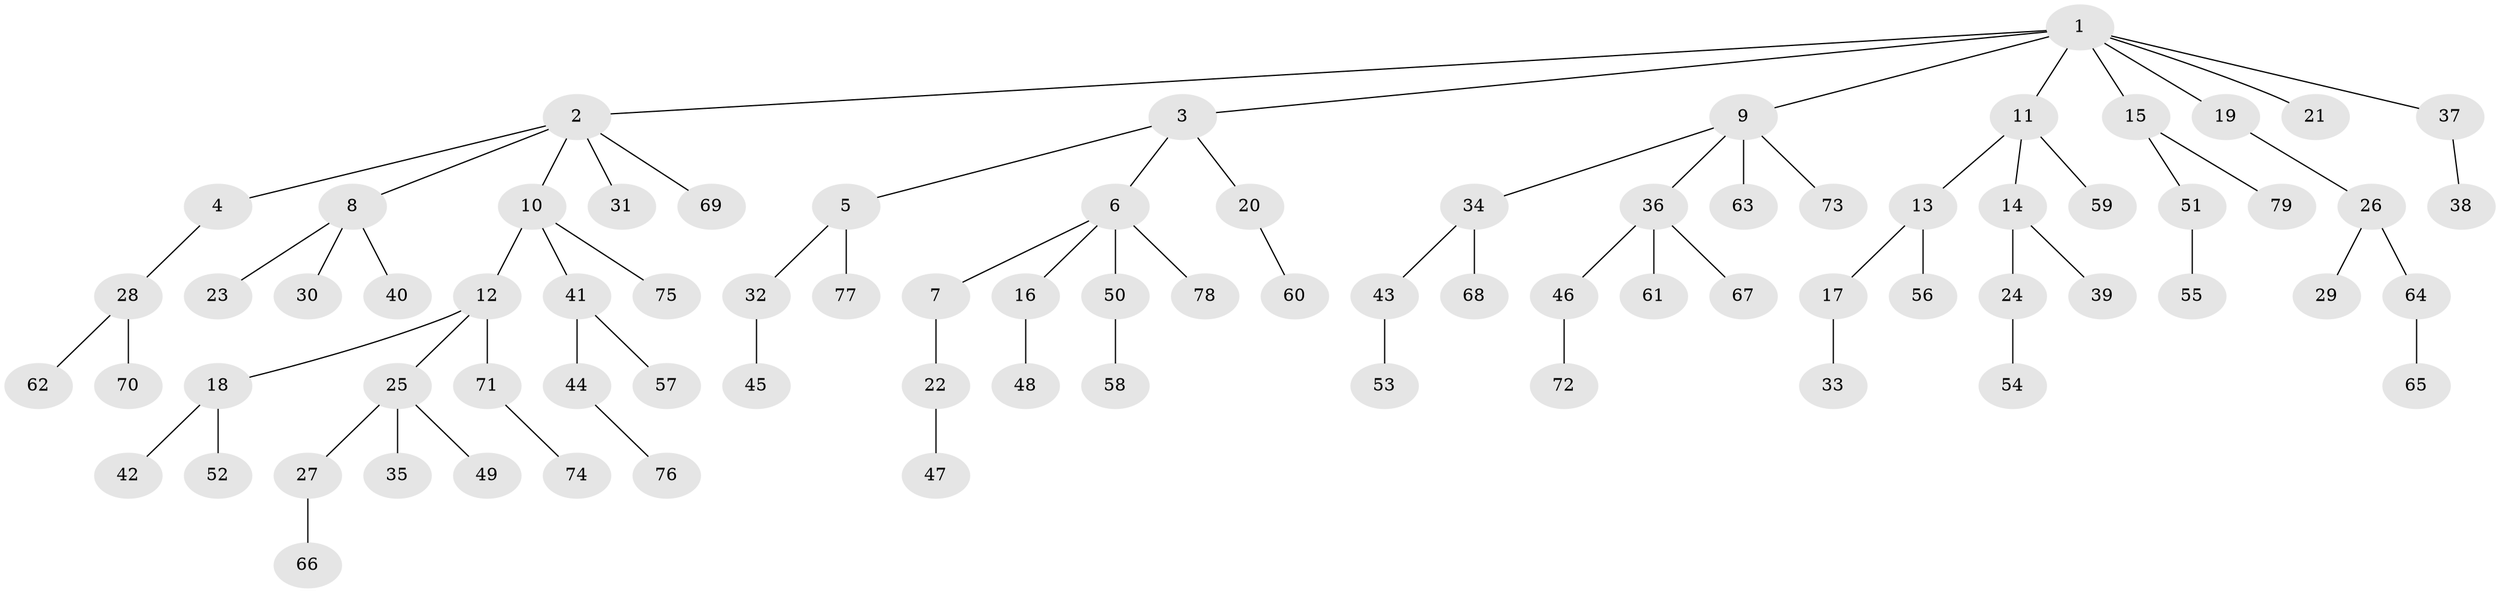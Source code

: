 // Generated by graph-tools (version 1.1) at 2025/36/03/09/25 02:36:45]
// undirected, 79 vertices, 78 edges
graph export_dot {
graph [start="1"]
  node [color=gray90,style=filled];
  1;
  2;
  3;
  4;
  5;
  6;
  7;
  8;
  9;
  10;
  11;
  12;
  13;
  14;
  15;
  16;
  17;
  18;
  19;
  20;
  21;
  22;
  23;
  24;
  25;
  26;
  27;
  28;
  29;
  30;
  31;
  32;
  33;
  34;
  35;
  36;
  37;
  38;
  39;
  40;
  41;
  42;
  43;
  44;
  45;
  46;
  47;
  48;
  49;
  50;
  51;
  52;
  53;
  54;
  55;
  56;
  57;
  58;
  59;
  60;
  61;
  62;
  63;
  64;
  65;
  66;
  67;
  68;
  69;
  70;
  71;
  72;
  73;
  74;
  75;
  76;
  77;
  78;
  79;
  1 -- 2;
  1 -- 3;
  1 -- 9;
  1 -- 11;
  1 -- 15;
  1 -- 19;
  1 -- 21;
  1 -- 37;
  2 -- 4;
  2 -- 8;
  2 -- 10;
  2 -- 31;
  2 -- 69;
  3 -- 5;
  3 -- 6;
  3 -- 20;
  4 -- 28;
  5 -- 32;
  5 -- 77;
  6 -- 7;
  6 -- 16;
  6 -- 50;
  6 -- 78;
  7 -- 22;
  8 -- 23;
  8 -- 30;
  8 -- 40;
  9 -- 34;
  9 -- 36;
  9 -- 63;
  9 -- 73;
  10 -- 12;
  10 -- 41;
  10 -- 75;
  11 -- 13;
  11 -- 14;
  11 -- 59;
  12 -- 18;
  12 -- 25;
  12 -- 71;
  13 -- 17;
  13 -- 56;
  14 -- 24;
  14 -- 39;
  15 -- 51;
  15 -- 79;
  16 -- 48;
  17 -- 33;
  18 -- 42;
  18 -- 52;
  19 -- 26;
  20 -- 60;
  22 -- 47;
  24 -- 54;
  25 -- 27;
  25 -- 35;
  25 -- 49;
  26 -- 29;
  26 -- 64;
  27 -- 66;
  28 -- 62;
  28 -- 70;
  32 -- 45;
  34 -- 43;
  34 -- 68;
  36 -- 46;
  36 -- 61;
  36 -- 67;
  37 -- 38;
  41 -- 44;
  41 -- 57;
  43 -- 53;
  44 -- 76;
  46 -- 72;
  50 -- 58;
  51 -- 55;
  64 -- 65;
  71 -- 74;
}
